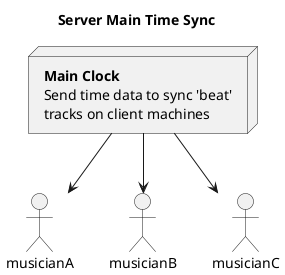 @startuml
title Server Main Time Sync
actor musicianA
actor musicianB
actor musicianC

node main_clock [
  <b>Main Clock</b>
  Send time data to sync 'beat'
  tracks on client machines
]

main_clock --> musicianA
main_clock --> musicianB
main_clock --> musicianC

@enduml

